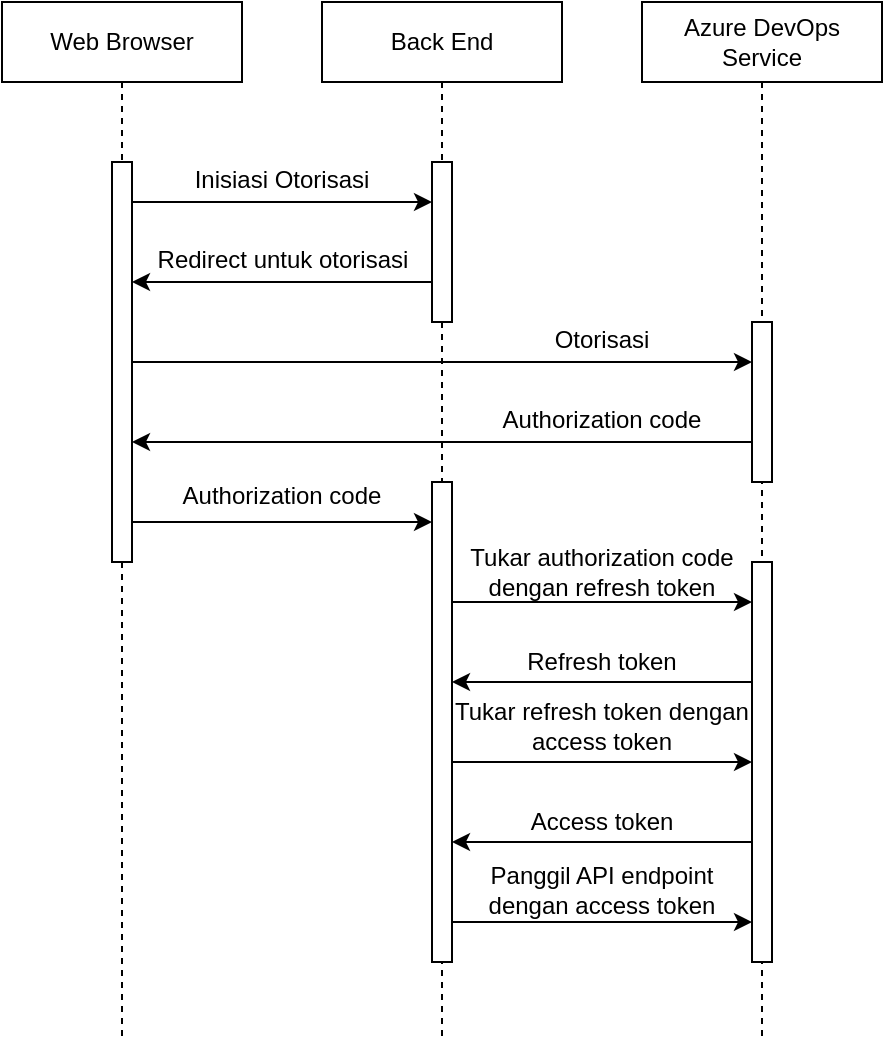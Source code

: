 <mxfile>
    <diagram id="UPEIuLe8B7ifd4qyPq3M" name="Page-1">
        <mxGraphModel dx="516" dy="339" grid="1" gridSize="10" guides="1" tooltips="1" connect="1" arrows="1" fold="1" page="1" pageScale="1" pageWidth="850" pageHeight="1100" math="0" shadow="0">
            <root>
                <mxCell id="0"/>
                <mxCell id="1" parent="0"/>
                <mxCell id="2" value="Back End" style="shape=umlLifeline;perimeter=lifelinePerimeter;whiteSpace=wrap;html=1;container=1;collapsible=0;recursiveResize=0;outlineConnect=0;" parent="1" vertex="1">
                    <mxGeometry x="160" y="320" width="120" height="520" as="geometry"/>
                </mxCell>
                <mxCell id="7" value="" style="rounded=0;whiteSpace=wrap;html=1;" parent="2" vertex="1">
                    <mxGeometry x="55" y="80" width="10" height="40" as="geometry"/>
                </mxCell>
                <mxCell id="12" value="" style="rounded=0;whiteSpace=wrap;html=1;" parent="2" vertex="1">
                    <mxGeometry x="55" y="120" width="10" height="40" as="geometry"/>
                </mxCell>
                <mxCell id="24" value="" style="rounded=0;whiteSpace=wrap;html=1;" parent="2" vertex="1">
                    <mxGeometry x="55" y="240" width="10" height="40" as="geometry"/>
                </mxCell>
                <mxCell id="29" value="" style="rounded=0;whiteSpace=wrap;html=1;" parent="2" vertex="1">
                    <mxGeometry x="55" y="280" width="10" height="40" as="geometry"/>
                </mxCell>
                <mxCell id="34" value="" style="rounded=0;whiteSpace=wrap;html=1;" parent="2" vertex="1">
                    <mxGeometry x="55" y="320" width="10" height="40" as="geometry"/>
                </mxCell>
                <mxCell id="37" value="" style="rounded=0;whiteSpace=wrap;html=1;" parent="2" vertex="1">
                    <mxGeometry x="55" y="360" width="10" height="40" as="geometry"/>
                </mxCell>
                <mxCell id="41" value="" style="rounded=0;whiteSpace=wrap;html=1;" parent="2" vertex="1">
                    <mxGeometry x="55" y="400" width="10" height="40" as="geometry"/>
                </mxCell>
                <mxCell id="46" value="" style="rounded=0;whiteSpace=wrap;html=1;" parent="2" vertex="1">
                    <mxGeometry x="55" y="440" width="10" height="40" as="geometry"/>
                </mxCell>
                <mxCell id="51" value="" style="rounded=0;whiteSpace=wrap;html=1;" parent="2" vertex="1">
                    <mxGeometry x="55" y="80" width="10" height="80" as="geometry"/>
                </mxCell>
                <mxCell id="52" value="" style="rounded=0;whiteSpace=wrap;html=1;" parent="2" vertex="1">
                    <mxGeometry x="55" y="240" width="10" height="240" as="geometry"/>
                </mxCell>
                <mxCell id="4" value="Web Browser" style="shape=umlLifeline;perimeter=lifelinePerimeter;whiteSpace=wrap;html=1;container=1;collapsible=0;recursiveResize=0;outlineConnect=0;" parent="1" vertex="1">
                    <mxGeometry y="320" width="120" height="520" as="geometry"/>
                </mxCell>
                <mxCell id="6" value="" style="rounded=0;whiteSpace=wrap;html=1;" parent="4" vertex="1">
                    <mxGeometry x="55" y="80" width="10" height="40" as="geometry"/>
                </mxCell>
                <mxCell id="15" value="" style="rounded=0;whiteSpace=wrap;html=1;" parent="4" vertex="1">
                    <mxGeometry x="55" y="120" width="10" height="40" as="geometry"/>
                </mxCell>
                <mxCell id="17" value="" style="rounded=0;whiteSpace=wrap;html=1;" parent="4" vertex="1">
                    <mxGeometry x="55" y="160" width="10" height="40" as="geometry"/>
                </mxCell>
                <mxCell id="21" value="" style="rounded=0;whiteSpace=wrap;html=1;" parent="4" vertex="1">
                    <mxGeometry x="55" y="200" width="10" height="40" as="geometry"/>
                </mxCell>
                <mxCell id="26" value="" style="rounded=0;whiteSpace=wrap;html=1;" parent="4" vertex="1">
                    <mxGeometry x="55" y="240" width="10" height="40" as="geometry"/>
                </mxCell>
                <mxCell id="50" value="" style="rounded=0;whiteSpace=wrap;html=1;" parent="4" vertex="1">
                    <mxGeometry x="55" y="80" width="10" height="200" as="geometry"/>
                </mxCell>
                <mxCell id="5" value="Azure DevOps&lt;br&gt;Service" style="shape=umlLifeline;perimeter=lifelinePerimeter;whiteSpace=wrap;html=1;container=1;collapsible=0;recursiveResize=0;outlineConnect=0;" parent="1" vertex="1">
                    <mxGeometry x="320" y="320" width="120" height="520" as="geometry"/>
                </mxCell>
                <mxCell id="11" value="" style="rounded=0;whiteSpace=wrap;html=1;" parent="5" vertex="1">
                    <mxGeometry x="55" y="160" width="10" height="40" as="geometry"/>
                </mxCell>
                <mxCell id="20" value="" style="rounded=0;whiteSpace=wrap;html=1;" parent="5" vertex="1">
                    <mxGeometry x="55" y="200" width="10" height="40" as="geometry"/>
                </mxCell>
                <mxCell id="30" value="" style="rounded=0;whiteSpace=wrap;html=1;" parent="5" vertex="1">
                    <mxGeometry x="55" y="280" width="10" height="40" as="geometry"/>
                </mxCell>
                <mxCell id="33" value="" style="rounded=0;whiteSpace=wrap;html=1;" parent="5" vertex="1">
                    <mxGeometry x="55" y="320" width="10" height="40" as="geometry"/>
                </mxCell>
                <mxCell id="39" value="" style="rounded=0;whiteSpace=wrap;html=1;" parent="5" vertex="1">
                    <mxGeometry x="55" y="360" width="10" height="40" as="geometry"/>
                </mxCell>
                <mxCell id="42" value="" style="rounded=0;whiteSpace=wrap;html=1;" parent="5" vertex="1">
                    <mxGeometry x="55" y="400" width="10" height="40" as="geometry"/>
                </mxCell>
                <mxCell id="47" value="" style="rounded=0;whiteSpace=wrap;html=1;" parent="5" vertex="1">
                    <mxGeometry x="55" y="440" width="10" height="40" as="geometry"/>
                </mxCell>
                <mxCell id="53" value="" style="rounded=0;whiteSpace=wrap;html=1;" parent="5" vertex="1">
                    <mxGeometry x="55" y="280" width="10" height="200" as="geometry"/>
                </mxCell>
                <mxCell id="54" value="" style="rounded=0;whiteSpace=wrap;html=1;" parent="5" vertex="1">
                    <mxGeometry x="55" y="160" width="10" height="80" as="geometry"/>
                </mxCell>
                <mxCell id="49" value="Panggil API endpoint dengan access token" style="text;html=1;strokeColor=none;fillColor=none;align=center;verticalAlign=middle;whiteSpace=wrap;rounded=0;" parent="5" vertex="1">
                    <mxGeometry x="-95" y="429" width="150" height="30" as="geometry"/>
                </mxCell>
                <mxCell id="8" value="" style="endArrow=classic;html=1;exitX=1;exitY=0.5;exitDx=0;exitDy=0;entryX=0;entryY=0.5;entryDx=0;entryDy=0;" parent="1" source="6" target="7" edge="1">
                    <mxGeometry width="50" height="50" relative="1" as="geometry">
                        <mxPoint x="320" y="510" as="sourcePoint"/>
                        <mxPoint x="370" y="460" as="targetPoint"/>
                    </mxGeometry>
                </mxCell>
                <mxCell id="9" value="Inisiasi Otorisasi" style="text;html=1;strokeColor=none;fillColor=none;align=center;verticalAlign=middle;whiteSpace=wrap;rounded=0;" parent="1" vertex="1">
                    <mxGeometry x="80" y="400" width="120" height="17" as="geometry"/>
                </mxCell>
                <mxCell id="10" value="Otorisasi" style="text;html=1;strokeColor=none;fillColor=none;align=center;verticalAlign=middle;whiteSpace=wrap;rounded=0;" parent="1" vertex="1">
                    <mxGeometry x="220" y="480" width="160" height="17" as="geometry"/>
                </mxCell>
                <mxCell id="13" value="" style="endArrow=classic;html=1;entryX=1;entryY=0.5;entryDx=0;entryDy=0;exitX=0;exitY=0.5;exitDx=0;exitDy=0;" parent="1" source="12" target="15" edge="1">
                    <mxGeometry width="50" height="50" relative="1" as="geometry">
                        <mxPoint x="210" y="480" as="sourcePoint"/>
                        <mxPoint x="305" y="430" as="targetPoint"/>
                    </mxGeometry>
                </mxCell>
                <mxCell id="16" value="Redirect untuk otorisasi" style="text;html=1;strokeColor=none;fillColor=none;align=center;verticalAlign=middle;whiteSpace=wrap;rounded=0;" parent="1" vertex="1">
                    <mxGeometry x="72.5" y="440" width="135" height="17" as="geometry"/>
                </mxCell>
                <mxCell id="18" value="" style="endArrow=classic;html=1;exitX=1;exitY=0.5;exitDx=0;exitDy=0;entryX=0;entryY=0.5;entryDx=0;entryDy=0;" parent="1" source="17" target="11" edge="1">
                    <mxGeometry width="50" height="50" relative="1" as="geometry">
                        <mxPoint x="115" y="430.0" as="sourcePoint"/>
                        <mxPoint x="305.0" y="430.0" as="targetPoint"/>
                    </mxGeometry>
                </mxCell>
                <mxCell id="22" value="" style="endArrow=classic;html=1;exitX=0;exitY=0.5;exitDx=0;exitDy=0;entryX=1;entryY=0.5;entryDx=0;entryDy=0;" parent="1" source="20" target="21" edge="1">
                    <mxGeometry width="50" height="50" relative="1" as="geometry">
                        <mxPoint x="115" y="510.0" as="sourcePoint"/>
                        <mxPoint x="370" y="580" as="targetPoint"/>
                    </mxGeometry>
                </mxCell>
                <mxCell id="23" value="Authorization code" style="text;html=1;strokeColor=none;fillColor=none;align=center;verticalAlign=middle;whiteSpace=wrap;rounded=0;" parent="1" vertex="1">
                    <mxGeometry x="220" y="520" width="160" height="17" as="geometry"/>
                </mxCell>
                <mxCell id="27" value="" style="endArrow=classic;html=1;exitX=1;exitY=0.5;exitDx=0;exitDy=0;entryX=0;entryY=0.5;entryDx=0;entryDy=0;" parent="1" source="26" target="24" edge="1">
                    <mxGeometry width="50" height="50" relative="1" as="geometry">
                        <mxPoint x="545.0" y="550.0" as="sourcePoint"/>
                        <mxPoint x="115" y="550.0" as="targetPoint"/>
                    </mxGeometry>
                </mxCell>
                <mxCell id="28" value="Authorization code" style="text;html=1;strokeColor=none;fillColor=none;align=center;verticalAlign=middle;whiteSpace=wrap;rounded=0;" parent="1" vertex="1">
                    <mxGeometry x="60" y="557" width="160" height="20" as="geometry"/>
                </mxCell>
                <mxCell id="31" value="" style="endArrow=classic;html=1;exitX=1;exitY=0.5;exitDx=0;exitDy=0;entryX=0;entryY=0.5;entryDx=0;entryDy=0;" parent="1" source="29" target="30" edge="1">
                    <mxGeometry width="50" height="50" relative="1" as="geometry">
                        <mxPoint x="115" y="590.0" as="sourcePoint"/>
                        <mxPoint x="305.0" y="590.0" as="targetPoint"/>
                    </mxGeometry>
                </mxCell>
                <mxCell id="32" value="Tukar authorization code&lt;br&gt;dengan refresh token" style="text;html=1;strokeColor=none;fillColor=none;align=center;verticalAlign=middle;whiteSpace=wrap;rounded=0;" parent="1" vertex="1">
                    <mxGeometry x="220" y="590" width="160" height="30" as="geometry"/>
                </mxCell>
                <mxCell id="35" value="" style="endArrow=classic;html=1;exitX=0;exitY=0.5;exitDx=0;exitDy=0;entryX=1;entryY=0.5;entryDx=0;entryDy=0;" parent="1" source="33" target="34" edge="1">
                    <mxGeometry width="50" height="50" relative="1" as="geometry">
                        <mxPoint x="315" y="630" as="sourcePoint"/>
                        <mxPoint x="545" y="630" as="targetPoint"/>
                    </mxGeometry>
                </mxCell>
                <mxCell id="36" value="Refresh token" style="text;html=1;strokeColor=none;fillColor=none;align=center;verticalAlign=middle;whiteSpace=wrap;rounded=0;" parent="1" vertex="1">
                    <mxGeometry x="240" y="640" width="120" height="20" as="geometry"/>
                </mxCell>
                <mxCell id="38" value="" style="endArrow=classic;html=1;exitX=1;exitY=0.5;exitDx=0;exitDy=0;entryX=0;entryY=0.5;entryDx=0;entryDy=0;" parent="1" source="37" target="39" edge="1">
                    <mxGeometry width="50" height="50" relative="1" as="geometry">
                        <mxPoint x="545.0" y="670" as="sourcePoint"/>
                        <mxPoint x="400" y="740" as="targetPoint"/>
                    </mxGeometry>
                </mxCell>
                <mxCell id="40" value="Tukar refresh token dengan access token" style="text;html=1;strokeColor=none;fillColor=none;align=center;verticalAlign=middle;whiteSpace=wrap;rounded=0;" parent="1" vertex="1">
                    <mxGeometry x="220" y="667" width="160" height="30" as="geometry"/>
                </mxCell>
                <mxCell id="43" value="" style="endArrow=classic;html=1;exitX=0;exitY=0.5;exitDx=0;exitDy=0;entryX=1;entryY=0.5;entryDx=0;entryDy=0;" parent="1" source="42" target="41" edge="1">
                    <mxGeometry width="50" height="50" relative="1" as="geometry">
                        <mxPoint x="315.0" y="710" as="sourcePoint"/>
                        <mxPoint x="545.0" y="710" as="targetPoint"/>
                    </mxGeometry>
                </mxCell>
                <mxCell id="45" value="Access token" style="text;html=1;strokeColor=none;fillColor=none;align=center;verticalAlign=middle;whiteSpace=wrap;rounded=0;" parent="1" vertex="1">
                    <mxGeometry x="240" y="720" width="120" height="20" as="geometry"/>
                </mxCell>
                <mxCell id="48" value="" style="endArrow=classic;html=1;exitX=1;exitY=0.5;exitDx=0;exitDy=0;entryX=0;entryY=0.5;entryDx=0;entryDy=0;" parent="1" source="46" target="47" edge="1">
                    <mxGeometry width="50" height="50" relative="1" as="geometry">
                        <mxPoint x="545.0" y="750" as="sourcePoint"/>
                        <mxPoint x="315.0" y="750" as="targetPoint"/>
                    </mxGeometry>
                </mxCell>
            </root>
        </mxGraphModel>
    </diagram>
</mxfile>